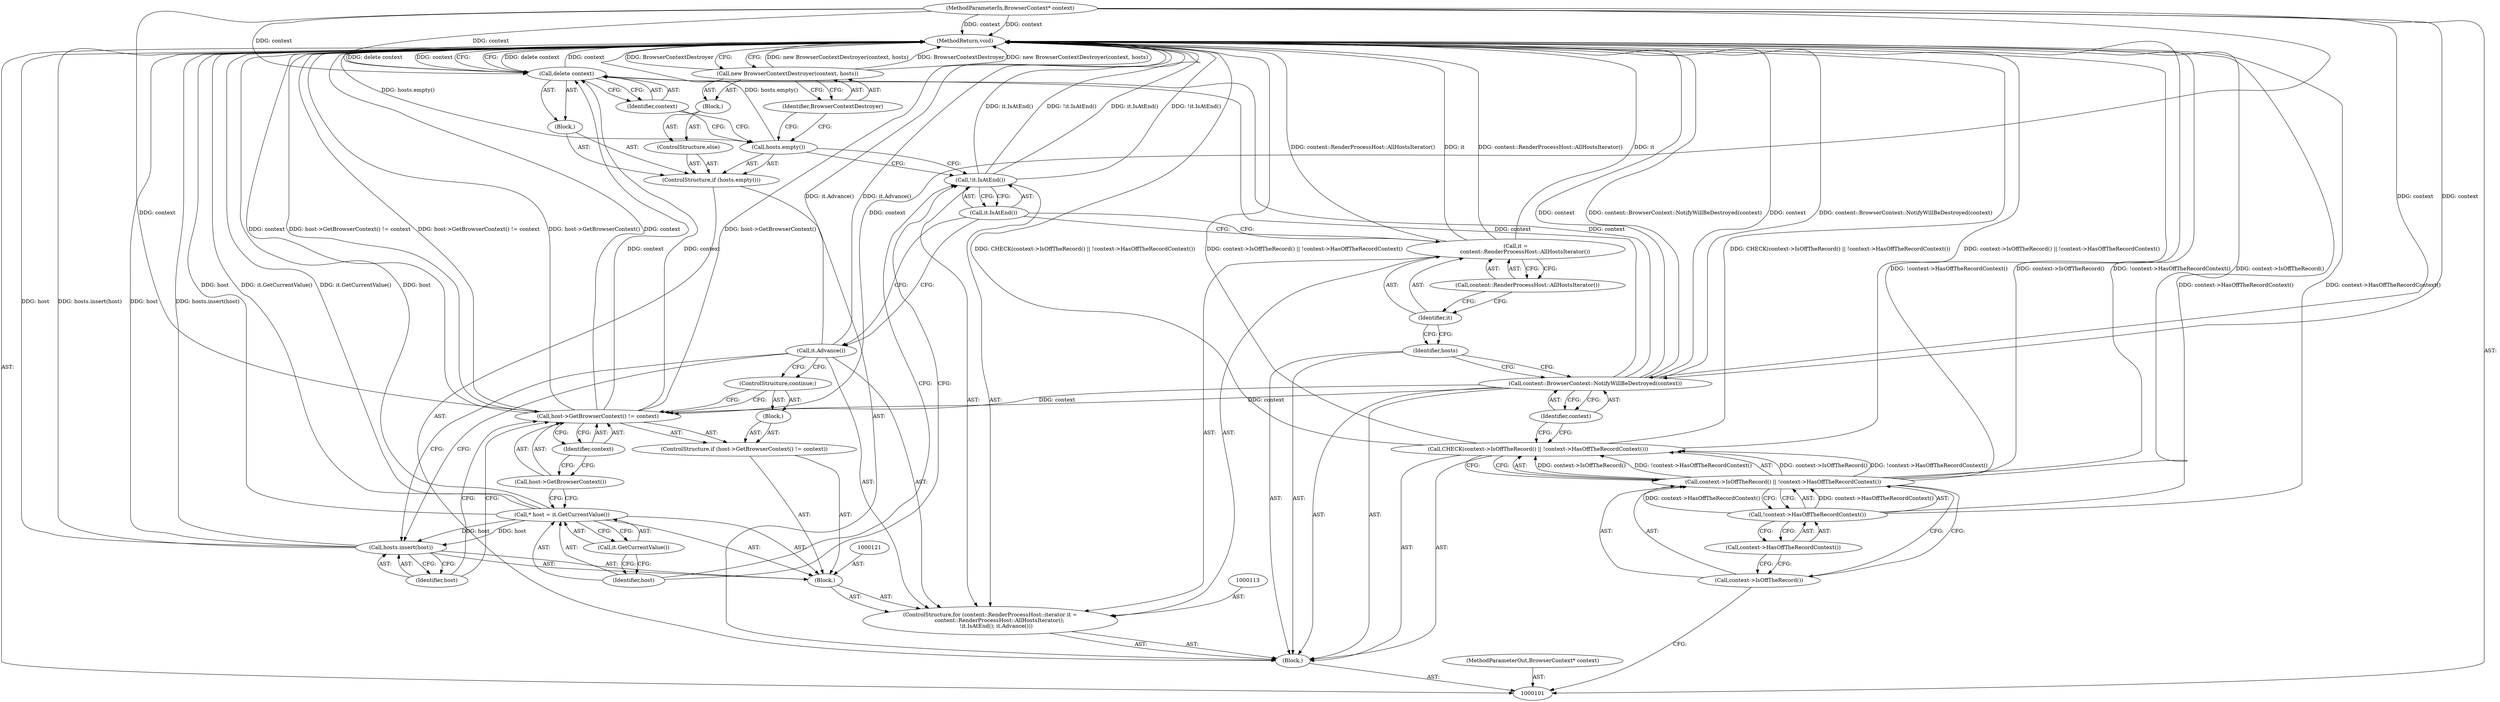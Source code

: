 digraph "1_launchpad_29014da83e5fc358d6bff0f574e9ed45e61a35ac_7" {
"1000142" [label="(MethodReturn,void)"];
"1000102" [label="(MethodParameterIn,BrowserContext* context)"];
"1000212" [label="(MethodParameterOut,BrowserContext* context)"];
"1000103" [label="(Block,)"];
"1000122" [label="(Call,* host = it.GetCurrentValue())"];
"1000123" [label="(Identifier,host)"];
"1000124" [label="(Call,it.GetCurrentValue())"];
"1000120" [label="(Block,)"];
"1000128" [label="(Identifier,context)"];
"1000125" [label="(ControlStructure,if (host->GetBrowserContext() != context))"];
"1000129" [label="(Block,)"];
"1000126" [label="(Call,host->GetBrowserContext() != context)"];
"1000127" [label="(Call,host->GetBrowserContext())"];
"1000130" [label="(ControlStructure,continue;)"];
"1000132" [label="(Identifier,host)"];
"1000131" [label="(Call,hosts.insert(host))"];
"1000104" [label="(Call,CHECK(context->IsOffTheRecord() || !context->HasOffTheRecordContext()))"];
"1000107" [label="(Call,!context->HasOffTheRecordContext())"];
"1000108" [label="(Call,context->HasOffTheRecordContext())"];
"1000105" [label="(Call,context->IsOffTheRecord() || !context->HasOffTheRecordContext())"];
"1000106" [label="(Call,context->IsOffTheRecord())"];
"1000133" [label="(ControlStructure,if (hosts.empty()))"];
"1000135" [label="(Block,)"];
"1000134" [label="(Call,hosts.empty())"];
"1000137" [label="(Identifier,context)"];
"1000136" [label="(Call,delete context)"];
"1000138" [label="(ControlStructure,else)"];
"1000139" [label="(Block,)"];
"1000140" [label="(Call,new BrowserContextDestroyer(context, hosts))"];
"1000141" [label="(Identifier,BrowserContextDestroyer)"];
"1000109" [label="(Call,content::BrowserContext::NotifyWillBeDestroyed(context))"];
"1000110" [label="(Identifier,context)"];
"1000111" [label="(Identifier,hosts)"];
"1000112" [label="(ControlStructure,for (content::RenderProcessHost::iterator it =\n           content::RenderProcessHost::AllHostsIterator();\n       !it.IsAtEnd(); it.Advance()))"];
"1000114" [label="(Call,it =\n           content::RenderProcessHost::AllHostsIterator())"];
"1000115" [label="(Identifier,it)"];
"1000116" [label="(Call,content::RenderProcessHost::AllHostsIterator())"];
"1000119" [label="(Call,it.Advance())"];
"1000117" [label="(Call,!it.IsAtEnd())"];
"1000118" [label="(Call,it.IsAtEnd())"];
"1000142" -> "1000101"  [label="AST: "];
"1000142" -> "1000136"  [label="CFG: "];
"1000142" -> "1000140"  [label="CFG: "];
"1000117" -> "1000142"  [label="DDG: !it.IsAtEnd()"];
"1000117" -> "1000142"  [label="DDG: it.IsAtEnd()"];
"1000126" -> "1000142"  [label="DDG: host->GetBrowserContext() != context"];
"1000126" -> "1000142"  [label="DDG: host->GetBrowserContext()"];
"1000126" -> "1000142"  [label="DDG: context"];
"1000107" -> "1000142"  [label="DDG: context->HasOffTheRecordContext()"];
"1000105" -> "1000142"  [label="DDG: !context->HasOffTheRecordContext()"];
"1000105" -> "1000142"  [label="DDG: context->IsOffTheRecord()"];
"1000104" -> "1000142"  [label="DDG: CHECK(context->IsOffTheRecord() || !context->HasOffTheRecordContext())"];
"1000104" -> "1000142"  [label="DDG: context->IsOffTheRecord() || !context->HasOffTheRecordContext()"];
"1000140" -> "1000142"  [label="DDG: new BrowserContextDestroyer(context, hosts)"];
"1000140" -> "1000142"  [label="DDG: BrowserContextDestroyer"];
"1000134" -> "1000142"  [label="DDG: hosts.empty()"];
"1000114" -> "1000142"  [label="DDG: it"];
"1000114" -> "1000142"  [label="DDG: content::RenderProcessHost::AllHostsIterator()"];
"1000102" -> "1000142"  [label="DDG: context"];
"1000109" -> "1000142"  [label="DDG: context"];
"1000109" -> "1000142"  [label="DDG: content::BrowserContext::NotifyWillBeDestroyed(context)"];
"1000119" -> "1000142"  [label="DDG: it.Advance()"];
"1000122" -> "1000142"  [label="DDG: host"];
"1000122" -> "1000142"  [label="DDG: it.GetCurrentValue()"];
"1000131" -> "1000142"  [label="DDG: host"];
"1000131" -> "1000142"  [label="DDG: hosts.insert(host)"];
"1000136" -> "1000142"  [label="DDG: delete context"];
"1000136" -> "1000142"  [label="DDG: context"];
"1000102" -> "1000101"  [label="AST: "];
"1000102" -> "1000142"  [label="DDG: context"];
"1000102" -> "1000109"  [label="DDG: context"];
"1000102" -> "1000126"  [label="DDG: context"];
"1000102" -> "1000136"  [label="DDG: context"];
"1000212" -> "1000101"  [label="AST: "];
"1000103" -> "1000101"  [label="AST: "];
"1000104" -> "1000103"  [label="AST: "];
"1000109" -> "1000103"  [label="AST: "];
"1000111" -> "1000103"  [label="AST: "];
"1000112" -> "1000103"  [label="AST: "];
"1000133" -> "1000103"  [label="AST: "];
"1000122" -> "1000120"  [label="AST: "];
"1000122" -> "1000124"  [label="CFG: "];
"1000123" -> "1000122"  [label="AST: "];
"1000124" -> "1000122"  [label="AST: "];
"1000127" -> "1000122"  [label="CFG: "];
"1000122" -> "1000142"  [label="DDG: host"];
"1000122" -> "1000142"  [label="DDG: it.GetCurrentValue()"];
"1000122" -> "1000131"  [label="DDG: host"];
"1000123" -> "1000122"  [label="AST: "];
"1000123" -> "1000117"  [label="CFG: "];
"1000124" -> "1000123"  [label="CFG: "];
"1000124" -> "1000122"  [label="AST: "];
"1000124" -> "1000123"  [label="CFG: "];
"1000122" -> "1000124"  [label="CFG: "];
"1000120" -> "1000112"  [label="AST: "];
"1000121" -> "1000120"  [label="AST: "];
"1000122" -> "1000120"  [label="AST: "];
"1000125" -> "1000120"  [label="AST: "];
"1000131" -> "1000120"  [label="AST: "];
"1000128" -> "1000126"  [label="AST: "];
"1000128" -> "1000127"  [label="CFG: "];
"1000126" -> "1000128"  [label="CFG: "];
"1000125" -> "1000120"  [label="AST: "];
"1000126" -> "1000125"  [label="AST: "];
"1000129" -> "1000125"  [label="AST: "];
"1000129" -> "1000125"  [label="AST: "];
"1000130" -> "1000129"  [label="AST: "];
"1000126" -> "1000125"  [label="AST: "];
"1000126" -> "1000128"  [label="CFG: "];
"1000127" -> "1000126"  [label="AST: "];
"1000128" -> "1000126"  [label="AST: "];
"1000130" -> "1000126"  [label="CFG: "];
"1000132" -> "1000126"  [label="CFG: "];
"1000126" -> "1000142"  [label="DDG: host->GetBrowserContext() != context"];
"1000126" -> "1000142"  [label="DDG: host->GetBrowserContext()"];
"1000126" -> "1000142"  [label="DDG: context"];
"1000109" -> "1000126"  [label="DDG: context"];
"1000102" -> "1000126"  [label="DDG: context"];
"1000126" -> "1000136"  [label="DDG: context"];
"1000127" -> "1000126"  [label="AST: "];
"1000127" -> "1000122"  [label="CFG: "];
"1000128" -> "1000127"  [label="CFG: "];
"1000130" -> "1000129"  [label="AST: "];
"1000130" -> "1000126"  [label="CFG: "];
"1000119" -> "1000130"  [label="CFG: "];
"1000132" -> "1000131"  [label="AST: "];
"1000132" -> "1000126"  [label="CFG: "];
"1000131" -> "1000132"  [label="CFG: "];
"1000131" -> "1000120"  [label="AST: "];
"1000131" -> "1000132"  [label="CFG: "];
"1000132" -> "1000131"  [label="AST: "];
"1000119" -> "1000131"  [label="CFG: "];
"1000131" -> "1000142"  [label="DDG: host"];
"1000131" -> "1000142"  [label="DDG: hosts.insert(host)"];
"1000122" -> "1000131"  [label="DDG: host"];
"1000104" -> "1000103"  [label="AST: "];
"1000104" -> "1000105"  [label="CFG: "];
"1000105" -> "1000104"  [label="AST: "];
"1000110" -> "1000104"  [label="CFG: "];
"1000104" -> "1000142"  [label="DDG: CHECK(context->IsOffTheRecord() || !context->HasOffTheRecordContext())"];
"1000104" -> "1000142"  [label="DDG: context->IsOffTheRecord() || !context->HasOffTheRecordContext()"];
"1000105" -> "1000104"  [label="DDG: context->IsOffTheRecord()"];
"1000105" -> "1000104"  [label="DDG: !context->HasOffTheRecordContext()"];
"1000107" -> "1000105"  [label="AST: "];
"1000107" -> "1000108"  [label="CFG: "];
"1000108" -> "1000107"  [label="AST: "];
"1000105" -> "1000107"  [label="CFG: "];
"1000107" -> "1000142"  [label="DDG: context->HasOffTheRecordContext()"];
"1000107" -> "1000105"  [label="DDG: context->HasOffTheRecordContext()"];
"1000108" -> "1000107"  [label="AST: "];
"1000108" -> "1000106"  [label="CFG: "];
"1000107" -> "1000108"  [label="CFG: "];
"1000105" -> "1000104"  [label="AST: "];
"1000105" -> "1000106"  [label="CFG: "];
"1000105" -> "1000107"  [label="CFG: "];
"1000106" -> "1000105"  [label="AST: "];
"1000107" -> "1000105"  [label="AST: "];
"1000104" -> "1000105"  [label="CFG: "];
"1000105" -> "1000142"  [label="DDG: !context->HasOffTheRecordContext()"];
"1000105" -> "1000142"  [label="DDG: context->IsOffTheRecord()"];
"1000105" -> "1000104"  [label="DDG: context->IsOffTheRecord()"];
"1000105" -> "1000104"  [label="DDG: !context->HasOffTheRecordContext()"];
"1000107" -> "1000105"  [label="DDG: context->HasOffTheRecordContext()"];
"1000106" -> "1000105"  [label="AST: "];
"1000106" -> "1000101"  [label="CFG: "];
"1000108" -> "1000106"  [label="CFG: "];
"1000105" -> "1000106"  [label="CFG: "];
"1000133" -> "1000103"  [label="AST: "];
"1000134" -> "1000133"  [label="AST: "];
"1000135" -> "1000133"  [label="AST: "];
"1000138" -> "1000133"  [label="AST: "];
"1000135" -> "1000133"  [label="AST: "];
"1000136" -> "1000135"  [label="AST: "];
"1000134" -> "1000133"  [label="AST: "];
"1000134" -> "1000117"  [label="CFG: "];
"1000137" -> "1000134"  [label="CFG: "];
"1000141" -> "1000134"  [label="CFG: "];
"1000134" -> "1000142"  [label="DDG: hosts.empty()"];
"1000137" -> "1000136"  [label="AST: "];
"1000137" -> "1000134"  [label="CFG: "];
"1000136" -> "1000137"  [label="CFG: "];
"1000136" -> "1000135"  [label="AST: "];
"1000136" -> "1000137"  [label="CFG: "];
"1000137" -> "1000136"  [label="AST: "];
"1000142" -> "1000136"  [label="CFG: "];
"1000136" -> "1000142"  [label="DDG: delete context"];
"1000136" -> "1000142"  [label="DDG: context"];
"1000109" -> "1000136"  [label="DDG: context"];
"1000126" -> "1000136"  [label="DDG: context"];
"1000102" -> "1000136"  [label="DDG: context"];
"1000138" -> "1000133"  [label="AST: "];
"1000139" -> "1000138"  [label="AST: "];
"1000139" -> "1000138"  [label="AST: "];
"1000140" -> "1000139"  [label="AST: "];
"1000140" -> "1000139"  [label="AST: "];
"1000140" -> "1000141"  [label="CFG: "];
"1000141" -> "1000140"  [label="AST: "];
"1000142" -> "1000140"  [label="CFG: "];
"1000140" -> "1000142"  [label="DDG: new BrowserContextDestroyer(context, hosts)"];
"1000140" -> "1000142"  [label="DDG: BrowserContextDestroyer"];
"1000141" -> "1000140"  [label="AST: "];
"1000141" -> "1000134"  [label="CFG: "];
"1000140" -> "1000141"  [label="CFG: "];
"1000109" -> "1000103"  [label="AST: "];
"1000109" -> "1000110"  [label="CFG: "];
"1000110" -> "1000109"  [label="AST: "];
"1000111" -> "1000109"  [label="CFG: "];
"1000109" -> "1000142"  [label="DDG: context"];
"1000109" -> "1000142"  [label="DDG: content::BrowserContext::NotifyWillBeDestroyed(context)"];
"1000102" -> "1000109"  [label="DDG: context"];
"1000109" -> "1000126"  [label="DDG: context"];
"1000109" -> "1000136"  [label="DDG: context"];
"1000110" -> "1000109"  [label="AST: "];
"1000110" -> "1000104"  [label="CFG: "];
"1000109" -> "1000110"  [label="CFG: "];
"1000111" -> "1000103"  [label="AST: "];
"1000111" -> "1000109"  [label="CFG: "];
"1000115" -> "1000111"  [label="CFG: "];
"1000112" -> "1000103"  [label="AST: "];
"1000113" -> "1000112"  [label="AST: "];
"1000114" -> "1000112"  [label="AST: "];
"1000117" -> "1000112"  [label="AST: "];
"1000119" -> "1000112"  [label="AST: "];
"1000120" -> "1000112"  [label="AST: "];
"1000114" -> "1000112"  [label="AST: "];
"1000114" -> "1000116"  [label="CFG: "];
"1000115" -> "1000114"  [label="AST: "];
"1000116" -> "1000114"  [label="AST: "];
"1000118" -> "1000114"  [label="CFG: "];
"1000114" -> "1000142"  [label="DDG: it"];
"1000114" -> "1000142"  [label="DDG: content::RenderProcessHost::AllHostsIterator()"];
"1000115" -> "1000114"  [label="AST: "];
"1000115" -> "1000111"  [label="CFG: "];
"1000116" -> "1000115"  [label="CFG: "];
"1000116" -> "1000114"  [label="AST: "];
"1000116" -> "1000115"  [label="CFG: "];
"1000114" -> "1000116"  [label="CFG: "];
"1000119" -> "1000112"  [label="AST: "];
"1000119" -> "1000130"  [label="CFG: "];
"1000119" -> "1000131"  [label="CFG: "];
"1000118" -> "1000119"  [label="CFG: "];
"1000119" -> "1000142"  [label="DDG: it.Advance()"];
"1000117" -> "1000112"  [label="AST: "];
"1000117" -> "1000118"  [label="CFG: "];
"1000118" -> "1000117"  [label="AST: "];
"1000123" -> "1000117"  [label="CFG: "];
"1000134" -> "1000117"  [label="CFG: "];
"1000117" -> "1000142"  [label="DDG: !it.IsAtEnd()"];
"1000117" -> "1000142"  [label="DDG: it.IsAtEnd()"];
"1000118" -> "1000117"  [label="AST: "];
"1000118" -> "1000114"  [label="CFG: "];
"1000118" -> "1000119"  [label="CFG: "];
"1000117" -> "1000118"  [label="CFG: "];
}
